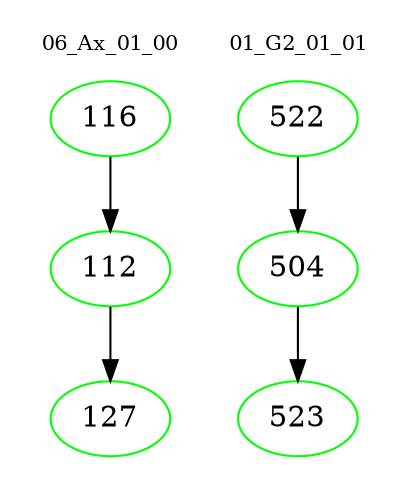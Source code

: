 digraph{
subgraph cluster_0 {
color = white
label = "06_Ax_01_00";
fontsize=10;
T0_116 [label="116", color="green"]
T0_116 -> T0_112 [color="black"]
T0_112 [label="112", color="green"]
T0_112 -> T0_127 [color="black"]
T0_127 [label="127", color="green"]
}
subgraph cluster_1 {
color = white
label = "01_G2_01_01";
fontsize=10;
T1_522 [label="522", color="green"]
T1_522 -> T1_504 [color="black"]
T1_504 [label="504", color="green"]
T1_504 -> T1_523 [color="black"]
T1_523 [label="523", color="green"]
}
}
